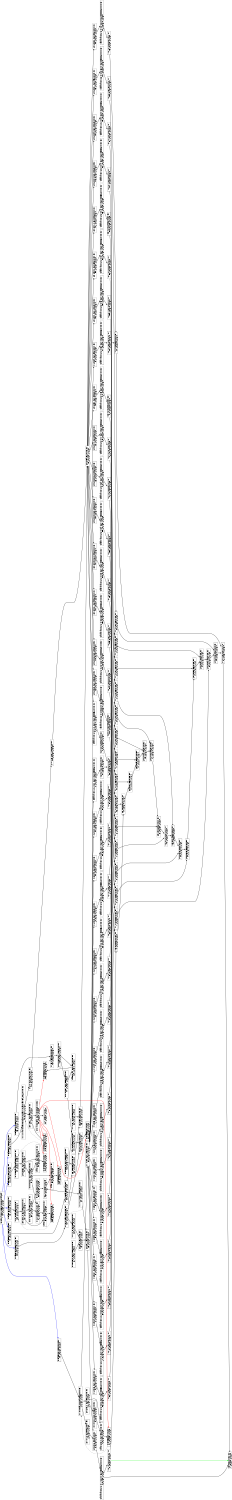 digraph Region_18 {
	graph [ nslimit = "1000.0",
	orientation = landscape,
		center = true,
	page = "8.5,11",
	compound=true,
	size = "10,7.5" ] ;
"Op_172" [ fontname = "Helvetica" shape = box, label = " LOOPSTART C=0x0BB=for.cond30.preheader,
172, ASAP=-1, ALAP=-1"]
"Op_0" [ fontname = "Helvetica" shape = box, label = " phi tmp_cse_var_6.0396 BB=for.body32,
0, ASAP=-1, ALAP=-1"]
"Op_1" [ fontname = "Helvetica" shape = box, label = " add add241  C=0x1BB=for.body32,
1, ASAP=-1, ALAP=-1"]
"Op_2" [ fontname = "Helvetica" shape = box, label = " select .add241  C=0x0BB=for.body32,
2, ASAP=-1, ALAP=-1"]
"Op_3" [ fontname = "Helvetica" shape = box, label = " icmp cmp242  C=0x30BB=for.body32,
3, ASAP=-1, ALAP=-1"]
"Op_4" [ fontname = "Helvetica" shape = box, label = " ashr shr45  C=0x3BB=for.body32,
4, ASAP=-1, ALAP=-1"]
"Op_5" [ fontname = "Helvetica" shape = box, label = " add add46 BB=for.body32,
5, ASAP=-1, ALAP=-1"]
"Op_6" [ fontname = "Helvetica" shape = box, label = " getelementptr arrayidx47  C=0x0 C=0xffffffffBB=for.body32,
6, ASAP=-1, ALAP=-1"]
"Op_7" [ fontname = "Helvetica" shape = box, label = " store  BB=for.body32,
7, ASAP=-1, ALAP=-1"]
"Op_8" [ fontname = "Helvetica" shape = box, label = " load manupa2 BB=for.body32,
8, ASAP=-1, ALAP=-1"]
"Op_9" [ fontname = "Helvetica" shape = box, label = " add add53 BB=for.body32,
9, ASAP=-1, ALAP=-1"]
"Op_10" [ fontname = "Helvetica" shape = box, label = " add add65 BB=for.body32,
10, ASAP=-1, ALAP=-1"]
"Op_11" [ fontname = "Helvetica" shape = box, label = " add add77 BB=for.body32,
11, ASAP=-1, ALAP=-1"]
"Op_12" [ fontname = "Helvetica" shape = box, label = " add add89 BB=for.body32,
12, ASAP=-1, ALAP=-1"]
"Op_13" [ fontname = "Helvetica" shape = box, label = " add add101 BB=for.body32,
13, ASAP=-1, ALAP=-1"]
"Op_14" [ fontname = "Helvetica" shape = box, label = " add add113 BB=for.body32,
14, ASAP=-1, ALAP=-1"]
"Op_15" [ fontname = "Helvetica" shape = box, label = " add add125 BB=for.body32,
15, ASAP=-1, ALAP=-1"]
"Op_16" [ fontname = "Helvetica" shape = box, label = " add add137 BB=for.body32,
16, ASAP=-1, ALAP=-1"]
"Op_17" [ fontname = "Helvetica" shape = box, label = " add add149 BB=for.body32,
17, ASAP=-1, ALAP=-1"]
"Op_18" [ fontname = "Helvetica" shape = box, label = " add add161 BB=for.body32,
18, ASAP=-1, ALAP=-1"]
"Op_19" [ fontname = "Helvetica" shape = box, label = " add add173 BB=for.body32,
19, ASAP=-1, ALAP=-1"]
"Op_20" [ fontname = "Helvetica" shape = box, label = " add add185 BB=for.body32,
20, ASAP=-1, ALAP=-1"]
"Op_21" [ fontname = "Helvetica" shape = box, label = " add add197 BB=for.body32,
21, ASAP=-1, ALAP=-1"]
"Op_22" [ fontname = "Helvetica" shape = box, label = " add add209 BB=for.body32,
22, ASAP=-1, ALAP=-1"]
"Op_23" [ fontname = "Helvetica" shape = box, label = " add add221 BB=for.body32,
23, ASAP=-1, ALAP=-1"]
"Op_24" [ fontname = "Helvetica" shape = box, label = " add add233 BB=for.body32,
24, ASAP=-1, ALAP=-1"]
"Op_34" [ fontname = "Helvetica" shape = box, label = " or add205  C=0xdBB=for.body32,
34, ASAP=-1, ALAP=-1"]
"Op_25" [ fontname = "Helvetica" shape = box, label = " shl mul33  C=0x4BB=for.body32,
25, ASAP=-1, ALAP=-1"]
"Op_26" [ fontname = "Helvetica" shape = box, label = " or add229  C=0xfBB=for.body32,
26, ASAP=-1, ALAP=-1"]
"Op_27" [ fontname = "Helvetica" shape = box, label = " getelementptr arrayidx230  C=0x0 C=0xffffffffBB=for.body32,
27, ASAP=-1, ALAP=-1"]
"Op_28" [ fontname = "Helvetica" shape = box, label = " load manupa34 BB=for.body32,
28, ASAP=-1, ALAP=-1"]
"Op_29" [ fontname = "Helvetica" shape = box, label = " mul mul232 BB=for.body32,
29, ASAP=-1, ALAP=-1"]
"Op_30" [ fontname = "Helvetica" shape = box, label = " or add217  C=0xeBB=for.body32,
30, ASAP=-1, ALAP=-1"]
"Op_31" [ fontname = "Helvetica" shape = box, label = " getelementptr arrayidx218  C=0x0 C=0xffffffffBB=for.body32,
31, ASAP=-1, ALAP=-1"]
"Op_32" [ fontname = "Helvetica" shape = box, label = " load manupa32 BB=for.body32,
32, ASAP=-1, ALAP=-1"]
"Op_33" [ fontname = "Helvetica" shape = box, label = " mul mul220 BB=for.body32,
33, ASAP=-1, ALAP=-1"]
"Op_58" [ fontname = "Helvetica" shape = box, label = " or add133  C=0x7BB=for.body32,
58, ASAP=-1, ALAP=-1"]
"Op_59" [ fontname = "Helvetica" shape = box, label = " getelementptr arrayidx134  C=0x0 C=0xffffffffBB=for.body32,
59, ASAP=-1, ALAP=-1"]
"Op_60" [ fontname = "Helvetica" shape = box, label = " load manupa18 BB=for.body32,
60, ASAP=-1, ALAP=-1"]
"Op_35" [ fontname = "Helvetica" shape = box, label = " getelementptr arrayidx206  C=0x0 C=0xffffffffBB=for.body32,
35, ASAP=-1, ALAP=-1"]
"Op_36" [ fontname = "Helvetica" shape = box, label = " load manupa30 BB=for.body32,
36, ASAP=-1, ALAP=-1"]
"Op_37" [ fontname = "Helvetica" shape = box, label = " mul mul208 BB=for.body32,
37, ASAP=-1, ALAP=-1"]
"Op_38" [ fontname = "Helvetica" shape = box, label = " or add193  C=0xcBB=for.body32,
38, ASAP=-1, ALAP=-1"]
"Op_39" [ fontname = "Helvetica" shape = box, label = " getelementptr arrayidx194  C=0x0 C=0xffffffffBB=for.body32,
39, ASAP=-1, ALAP=-1"]
"Op_40" [ fontname = "Helvetica" shape = box, label = " load manupa28 BB=for.body32,
40, ASAP=-1, ALAP=-1"]
"Op_41" [ fontname = "Helvetica" shape = box, label = " mul mul196 BB=for.body32,
41, ASAP=-1, ALAP=-1"]
"Op_42" [ fontname = "Helvetica" shape = box, label = " or add181  C=0xbBB=for.body32,
42, ASAP=-1, ALAP=-1"]
"Op_43" [ fontname = "Helvetica" shape = box, label = " getelementptr arrayidx182  C=0x0 C=0xffffffffBB=for.body32,
43, ASAP=-1, ALAP=-1"]
"Op_44" [ fontname = "Helvetica" shape = box, label = " load manupa26 BB=for.body32,
44, ASAP=-1, ALAP=-1"]
"Op_45" [ fontname = "Helvetica" shape = box, label = " mul mul184 BB=for.body32,
45, ASAP=-1, ALAP=-1"]
"Op_46" [ fontname = "Helvetica" shape = box, label = " or add169  C=0xaBB=for.body32,
46, ASAP=-1, ALAP=-1"]
"Op_47" [ fontname = "Helvetica" shape = box, label = " getelementptr arrayidx170  C=0x0 C=0xffffffffBB=for.body32,
47, ASAP=-1, ALAP=-1"]
"Op_48" [ fontname = "Helvetica" shape = box, label = " load manupa24 BB=for.body32,
48, ASAP=-1, ALAP=-1"]
"Op_49" [ fontname = "Helvetica" shape = box, label = " mul mul172 BB=for.body32,
49, ASAP=-1, ALAP=-1"]
"Op_50" [ fontname = "Helvetica" shape = box, label = " or add157  C=0x9BB=for.body32,
50, ASAP=-1, ALAP=-1"]
"Op_51" [ fontname = "Helvetica" shape = box, label = " getelementptr arrayidx158  C=0x0 C=0xffffffffBB=for.body32,
51, ASAP=-1, ALAP=-1"]
"Op_52" [ fontname = "Helvetica" shape = box, label = " load manupa22 BB=for.body32,
52, ASAP=-1, ALAP=-1"]
"Op_53" [ fontname = "Helvetica" shape = box, label = " mul mul160 BB=for.body32,
53, ASAP=-1, ALAP=-1"]
"Op_54" [ fontname = "Helvetica" shape = box, label = " or add145  C=0x8BB=for.body32,
54, ASAP=-1, ALAP=-1"]
"Op_55" [ fontname = "Helvetica" shape = box, label = " getelementptr arrayidx146  C=0x0 C=0xffffffffBB=for.body32,
55, ASAP=-1, ALAP=-1"]
"Op_56" [ fontname = "Helvetica" shape = box, label = " load manupa20 BB=for.body32,
56, ASAP=-1, ALAP=-1"]
"Op_57" [ fontname = "Helvetica" shape = box, label = " mul mul148 BB=for.body32,
57, ASAP=-1, ALAP=-1"]
"Op_115" [ fontname = "Helvetica" shape = box, label = " add add178  C=0xbBB=for.body32,
115, ASAP=-1, ALAP=-1"]
"Op_116" [ fontname = "Helvetica" shape = box, label = " getelementptr arrayidx179  C=0x0 C=0xffffffffBB=for.body32,
116, ASAP=-1, ALAP=-1"]
"Op_117" [ fontname = "Helvetica" shape = box, label = " load manupa25 BB=for.body32,
117, ASAP=-1, ALAP=-1"]
"Op_118" [ fontname = "Helvetica" shape = box, label = " add add166  C=0xaBB=for.body32,
118, ASAP=-1, ALAP=-1"]
"Op_119" [ fontname = "Helvetica" shape = box, label = " getelementptr arrayidx167  C=0x0 C=0xffffffffBB=for.body32,
119, ASAP=-1, ALAP=-1"]
"Op_61" [ fontname = "Helvetica" shape = box, label = " mul mul136 BB=for.body32,
61, ASAP=-1, ALAP=-1"]
"Op_62" [ fontname = "Helvetica" shape = box, label = " or add121  C=0x6BB=for.body32,
62, ASAP=-1, ALAP=-1"]
"Op_63" [ fontname = "Helvetica" shape = box, label = " getelementptr arrayidx122  C=0x0 C=0xffffffffBB=for.body32,
63, ASAP=-1, ALAP=-1"]
"Op_64" [ fontname = "Helvetica" shape = box, label = " load manupa16 BB=for.body32,
64, ASAP=-1, ALAP=-1"]
"Op_65" [ fontname = "Helvetica" shape = box, label = " mul mul124 BB=for.body32,
65, ASAP=-1, ALAP=-1"]
"Op_66" [ fontname = "Helvetica" shape = box, label = " or add109  C=0x5BB=for.body32,
66, ASAP=-1, ALAP=-1"]
"Op_67" [ fontname = "Helvetica" shape = box, label = " getelementptr arrayidx110  C=0x0 C=0xffffffffBB=for.body32,
67, ASAP=-1, ALAP=-1"]
"Op_68" [ fontname = "Helvetica" shape = box, label = " load manupa14 BB=for.body32,
68, ASAP=-1, ALAP=-1"]
"Op_69" [ fontname = "Helvetica" shape = box, label = " mul mul112 BB=for.body32,
69, ASAP=-1, ALAP=-1"]
"Op_70" [ fontname = "Helvetica" shape = box, label = " or add97  C=0x4BB=for.body32,
70, ASAP=-1, ALAP=-1"]
"Op_71" [ fontname = "Helvetica" shape = box, label = " getelementptr arrayidx98  C=0x0 C=0xffffffffBB=for.body32,
71, ASAP=-1, ALAP=-1"]
"Op_72" [ fontname = "Helvetica" shape = box, label = " load manupa12 BB=for.body32,
72, ASAP=-1, ALAP=-1"]
"Op_73" [ fontname = "Helvetica" shape = box, label = " mul mul100 BB=for.body32,
73, ASAP=-1, ALAP=-1"]
"Op_74" [ fontname = "Helvetica" shape = box, label = " or add85  C=0x3BB=for.body32,
74, ASAP=-1, ALAP=-1"]
"Op_75" [ fontname = "Helvetica" shape = box, label = " getelementptr arrayidx86  C=0x0 C=0xffffffffBB=for.body32,
75, ASAP=-1, ALAP=-1"]
"Op_76" [ fontname = "Helvetica" shape = box, label = " load manupa10 BB=for.body32,
76, ASAP=-1, ALAP=-1"]
"Op_77" [ fontname = "Helvetica" shape = box, label = " mul mul88 BB=for.body32,
77, ASAP=-1, ALAP=-1"]
"Op_78" [ fontname = "Helvetica" shape = box, label = " or add73  C=0x2BB=for.body32,
78, ASAP=-1, ALAP=-1"]
"Op_79" [ fontname = "Helvetica" shape = box, label = " getelementptr arrayidx74  C=0x0 C=0xffffffffBB=for.body32,
79, ASAP=-1, ALAP=-1"]
"Op_80" [ fontname = "Helvetica" shape = box, label = " load manupa8 BB=for.body32,
80, ASAP=-1, ALAP=-1"]
"Op_81" [ fontname = "Helvetica" shape = box, label = " mul mul76 BB=for.body32,
81, ASAP=-1, ALAP=-1"]
"Op_82" [ fontname = "Helvetica" shape = box, label = " or add61  C=0x1BB=for.body32,
82, ASAP=-1, ALAP=-1"]
"Op_83" [ fontname = "Helvetica" shape = box, label = " getelementptr arrayidx62  C=0x0 C=0xffffffffBB=for.body32,
83, ASAP=-1, ALAP=-1"]
"Op_84" [ fontname = "Helvetica" shape = box, label = " load manupa6 BB=for.body32,
84, ASAP=-1, ALAP=-1"]
"Op_85" [ fontname = "Helvetica" shape = box, label = " mul mul64 BB=for.body32,
85, ASAP=-1, ALAP=-1"]
"Op_86" [ fontname = "Helvetica" shape = box, label = " getelementptr arrayidx50  C=0x0 C=0xffffffffBB=for.body32,
86, ASAP=-1, ALAP=-1"]
"Op_87" [ fontname = "Helvetica" shape = box, label = " load manupa4 BB=for.body32,
87, ASAP=-1, ALAP=-1"]
"Op_88" [ fontname = "Helvetica" shape = box, label = " mul mul52 BB=for.body32,
88, ASAP=-1, ALAP=-1"]
"Op_89" [ fontname = "Helvetica" shape = box, label = " phi tmp_cse_var_5.0395 BB=for.body32,
89, ASAP=-1, ALAP=-1"]
"Op_90" [ fontname = "Helvetica" shape = box, label = " add add256  C=0x1BB=for.body32,
90, ASAP=-1, ALAP=-1"]
"Op_91" [ fontname = "Helvetica" shape = box, label = " select .add256  C=0x0BB=for.body32,
91, ASAP=-1, ALAP=-1"]
"Op_92" [ fontname = "Helvetica" shape = box, label = " icmp cmp257  C=0xf0BB=for.body32,
92, ASAP=-1, ALAP=-1"]
"Op_93" [ fontname = "Helvetica" shape = box, label = " select .i_48.1  C=0x0BB=for.body32,
93, ASAP=-1, ALAP=-1"]
"Op_94" [ fontname = "Helvetica" shape = box, label = " or manupa35 BB=for.body32,
94, ASAP=-1, ALAP=-1"]
"Op_95" [ fontname = "Helvetica" shape = box, label = " select .c48.1  C=0x0BB=for.body32,
95, ASAP=-1, ALAP=-1"]
"Op_96" [ fontname = "Helvetica" shape = box, label = " phi w_inner_h_fused_oc_fused_rh_fused_rw_outer_fused.0394 BB=for.body32,
96, ASAP=-1, ALAP=-1"]
"Op_97" [ fontname = "Helvetica" shape = box, label = " add inc264  C=0x1BB=for.body32,
97, ASAP=-1, ALAP=-1"]
"Op_98" [ fontname = "Helvetica" shape = box, label = " icmp exitcond398  C=0x2c10BB=for.body32,
98, ASAP=-1, ALAP=-1"]
"Op_99" [ fontname = "Helvetica" shape = box, label = " br  BB=for.body32,
99, ASAP=-1, ALAP=-1"]
"Op_100" [ fontname = "Helvetica" shape = box, label = " shl and  C=0x4BB=for.body32,
100, ASAP=-1, ALAP=-1"]
"Op_101" [ fontname = "Helvetica" shape = box, label = " and mul37  C=0x70BB=for.body32,
101, ASAP=-1, ALAP=-1"]
"Op_102" [ fontname = "Helvetica" shape = box, label = " add add39 BB=for.body32,
102, ASAP=-1, ALAP=-1"]
"Op_103" [ fontname = "Helvetica" shape = box, label = " add add226  C=0xfBB=for.body32,
103, ASAP=-1, ALAP=-1"]
"Op_104" [ fontname = "Helvetica" shape = box, label = " getelementptr arrayidx227  C=0x0 C=0xffffffffBB=for.body32,
104, ASAP=-1, ALAP=-1"]
"Op_105" [ fontname = "Helvetica" shape = box, label = " load manupa33 BB=for.body32,
105, ASAP=-1, ALAP=-1"]
"Op_106" [ fontname = "Helvetica" shape = box, label = " add add214  C=0xeBB=for.body32,
106, ASAP=-1, ALAP=-1"]
"Op_107" [ fontname = "Helvetica" shape = box, label = " getelementptr arrayidx215  C=0x0 C=0xffffffffBB=for.body32,
107, ASAP=-1, ALAP=-1"]
"Op_108" [ fontname = "Helvetica" shape = box, label = " load manupa31 BB=for.body32,
108, ASAP=-1, ALAP=-1"]
"Op_109" [ fontname = "Helvetica" shape = box, label = " add add202  C=0xdBB=for.body32,
109, ASAP=-1, ALAP=-1"]
"Op_110" [ fontname = "Helvetica" shape = box, label = " getelementptr arrayidx203  C=0x0 C=0xffffffffBB=for.body32,
110, ASAP=-1, ALAP=-1"]
"Op_111" [ fontname = "Helvetica" shape = box, label = " load manupa29 BB=for.body32,
111, ASAP=-1, ALAP=-1"]
"Op_112" [ fontname = "Helvetica" shape = box, label = " add add190  C=0xcBB=for.body32,
112, ASAP=-1, ALAP=-1"]
"Op_113" [ fontname = "Helvetica" shape = box, label = " getelementptr arrayidx191  C=0x0 C=0xffffffffBB=for.body32,
113, ASAP=-1, ALAP=-1"]
"Op_114" [ fontname = "Helvetica" shape = box, label = " load manupa27 BB=for.body32,
114, ASAP=-1, ALAP=-1"]
"Op_120" [ fontname = "Helvetica" shape = box, label = " load manupa23 BB=for.body32,
120, ASAP=-1, ALAP=-1"]
"Op_121" [ fontname = "Helvetica" shape = box, label = " add add154  C=0x9BB=for.body32,
121, ASAP=-1, ALAP=-1"]
"Op_122" [ fontname = "Helvetica" shape = box, label = " getelementptr arrayidx155  C=0x0 C=0xffffffffBB=for.body32,
122, ASAP=-1, ALAP=-1"]
"Op_123" [ fontname = "Helvetica" shape = box, label = " load manupa21 BB=for.body32,
123, ASAP=-1, ALAP=-1"]
"Op_124" [ fontname = "Helvetica" shape = box, label = " add add142  C=0x8BB=for.body32,
124, ASAP=-1, ALAP=-1"]
"Op_125" [ fontname = "Helvetica" shape = box, label = " getelementptr arrayidx143  C=0x0 C=0xffffffffBB=for.body32,
125, ASAP=-1, ALAP=-1"]
"Op_126" [ fontname = "Helvetica" shape = box, label = " load manupa19 BB=for.body32,
126, ASAP=-1, ALAP=-1"]
"Op_127" [ fontname = "Helvetica" shape = box, label = " add add130  C=0x7BB=for.body32,
127, ASAP=-1, ALAP=-1"]
"Op_128" [ fontname = "Helvetica" shape = box, label = " getelementptr arrayidx131  C=0x0 C=0xffffffffBB=for.body32,
128, ASAP=-1, ALAP=-1"]
"Op_129" [ fontname = "Helvetica" shape = box, label = " load manupa17 BB=for.body32,
129, ASAP=-1, ALAP=-1"]
"Op_130" [ fontname = "Helvetica" shape = box, label = " add add118  C=0x6BB=for.body32,
130, ASAP=-1, ALAP=-1"]
"Op_131" [ fontname = "Helvetica" shape = box, label = " getelementptr arrayidx119  C=0x0 C=0xffffffffBB=for.body32,
131, ASAP=-1, ALAP=-1"]
"Op_132" [ fontname = "Helvetica" shape = box, label = " load manupa15 BB=for.body32,
132, ASAP=-1, ALAP=-1"]
"Op_133" [ fontname = "Helvetica" shape = box, label = " add add106  C=0x5BB=for.body32,
133, ASAP=-1, ALAP=-1"]
"Op_134" [ fontname = "Helvetica" shape = box, label = " getelementptr arrayidx107  C=0x0 C=0xffffffffBB=for.body32,
134, ASAP=-1, ALAP=-1"]
"Op_135" [ fontname = "Helvetica" shape = box, label = " load manupa13 BB=for.body32,
135, ASAP=-1, ALAP=-1"]
"Op_136" [ fontname = "Helvetica" shape = box, label = " add add94  C=0x4BB=for.body32,
136, ASAP=-1, ALAP=-1"]
"Op_137" [ fontname = "Helvetica" shape = box, label = " getelementptr arrayidx95  C=0x0 C=0xffffffffBB=for.body32,
137, ASAP=-1, ALAP=-1"]
"Op_138" [ fontname = "Helvetica" shape = box, label = " load manupa11 BB=for.body32,
138, ASAP=-1, ALAP=-1"]
"Op_139" [ fontname = "Helvetica" shape = box, label = " add add82  C=0x3BB=for.body32,
139, ASAP=-1, ALAP=-1"]
"Op_140" [ fontname = "Helvetica" shape = box, label = " getelementptr arrayidx83  C=0x0 C=0xffffffffBB=for.body32,
140, ASAP=-1, ALAP=-1"]
"Op_141" [ fontname = "Helvetica" shape = box, label = " load manupa9 BB=for.body32,
141, ASAP=-1, ALAP=-1"]
"Op_142" [ fontname = "Helvetica" shape = box, label = " add add70  C=0x2BB=for.body32,
142, ASAP=-1, ALAP=-1"]
"Op_143" [ fontname = "Helvetica" shape = box, label = " getelementptr arrayidx71  C=0x0 C=0xffffffffBB=for.body32,
143, ASAP=-1, ALAP=-1"]
"Op_144" [ fontname = "Helvetica" shape = box, label = " load manupa7 BB=for.body32,
144, ASAP=-1, ALAP=-1"]
"Op_145" [ fontname = "Helvetica" shape = box, label = " add add58  C=0x1BB=for.body32,
145, ASAP=-1, ALAP=-1"]
"Op_146" [ fontname = "Helvetica" shape = box, label = " getelementptr arrayidx59  C=0x0 C=0xffffffffBB=for.body32,
146, ASAP=-1, ALAP=-1"]
"Op_147" [ fontname = "Helvetica" shape = box, label = " load manupa5 BB=for.body32,
147, ASAP=-1, ALAP=-1"]
"Op_148" [ fontname = "Helvetica" shape = box, label = " getelementptr arrayidx48  C=0x0 C=0xffffffffBB=for.body32,
148, ASAP=-1, ALAP=-1"]
"Op_149" [ fontname = "Helvetica" shape = box, label = " load manupa3 BB=for.body32,
149, ASAP=-1, ALAP=-1"]
"Op_150" [ fontname = "Helvetica" shape = box, label = " phi i_48.0393 BB=for.body32,
150, ASAP=-1, ALAP=-1"]
"Op_151" [ fontname = "Helvetica" shape = box, label = " add i_48.1 BB=for.body32,
151, ASAP=-1, ALAP=-1"]
"Op_152" [ fontname = "Helvetica" shape = box, label = " mul mul40  C=0x468BB=for.body32,
152, ASAP=-1, ALAP=-1"]
"Op_153" [ fontname = "Helvetica" shape = box, label = " add add44 BB=for.body32,
153, ASAP=-1, ALAP=-1"]
"Op_154" [ fontname = "Helvetica" shape = box, label = " mul mul34  C=0x13bBB=for.body32,
154, ASAP=-1, ALAP=-1"]
"Op_155" [ fontname = "Helvetica" shape = box, label = " add add38 BB=for.body32,
155, ASAP=-1, ALAP=-1"]
"Op_156" [ fontname = "Helvetica" shape = box, label = " phi c48.0392 BB=for.body32,
156, ASAP=-1, ALAP=-1"]
"Op_157" [ fontname = "Helvetica" shape = box, label = " add add248  C=0x1BB=for.body32,
157, ASAP=-1, ALAP=-1"]
"Op_158" [ fontname = "Helvetica" shape = box, label = " icmp cmp249  C=0x30BB=for.body32,
158, ASAP=-1, ALAP=-1"]
"Op_159" [ fontname = "Helvetica" shape = box, label = " zext inc252 BB=for.body32,
159, ASAP=-1, ALAP=-1"]
"Op_160" [ fontname = "Helvetica" shape = box, label = " phi i_240.0391 BB=for.body32,
160, ASAP=-1, ALAP=-1"]
"Op_161" [ fontname = "Helvetica" shape = box, label = " add i_240.1 BB=for.body32,
161, ASAP=-1, ALAP=-1"]
"Op_162" [ fontname = "Helvetica" shape = box, label = " mul mul43  C=0x6BB=for.body32,
162, ASAP=-1, ALAP=-1"]
"Op_163" [ fontname = "Helvetica" shape = box, label = " add add42 BB=for.body32,
163, ASAP=-1, ALAP=-1"]
"Op_164" [ fontname = "Helvetica" shape = box, label = " OutLoopLOAD C=0x-1BB=for.body32,
164, ASAP=-1, ALAP=-1"]
"Op_165" [ fontname = "Helvetica" shape = box, label = " add add36 BB=for.body32,
165, ASAP=-1, ALAP=-1"]
"Op_166" [ fontname = "Helvetica" shape = box, label = " OutLoopLOAD C=0x-1BB=for.body32,
166, ASAP=-1, ALAP=-1"]
"Op_167" [ fontname = "Helvetica" shape = box, label = " phi c240.0390 BB=for.body32,
167, ASAP=-1, ALAP=-1"]
"Op_168" [ fontname = "Helvetica" shape = box, label = " add add236  C=0x1BB=for.body32,
168, ASAP=-1, ALAP=-1"]
"Op_169" [ fontname = "Helvetica" shape = box, label = " select c240.1  C=0x0BB=for.body32,
169, ASAP=-1, ALAP=-1"]
"Op_170" [ fontname = "Helvetica" shape = box, label = " icmp cmp237  C=0xf0BB=for.body32,
170, ASAP=-1, ALAP=-1"]
"Op_171" [ fontname = "Helvetica" shape = box, label = " zext inc239 BB=for.body32,
171, ASAP=-1, ALAP=-1"]
"Op_180" [ fontname = "Helvetica" shape = box, label = " CMERGEBB=for.body32,
180, ASAP=-1, ALAP=-1"]
"Op_181" [ fontname = "Helvetica" shape = box, label = " CMERGE C=0x0BB=for.body32,
181, ASAP=-1, ALAP=-1"]
"Op_182" [ fontname = "Helvetica" shape = box, label = " CMERGEBB=for.body32,
182, ASAP=-1, ALAP=-1"]
"Op_183" [ fontname = "Helvetica" shape = box, label = " CMERGE C=0x0BB=for.body32,
183, ASAP=-1, ALAP=-1"]
"Op_173" [ fontname = "Helvetica" shape = box, label = " CMERGE C=0x0BB=for.body32,
173, ASAP=-1, ALAP=-1"]
"Op_174" [ fontname = "Helvetica" shape = box, label = " CMERGEBB=for.body32,
174, ASAP=-1, ALAP=-1"]
"Op_175" [ fontname = "Helvetica" shape = box, label = " CMERGE C=0x0BB=for.body32,
175, ASAP=-1, ALAP=-1"]
"Op_176" [ fontname = "Helvetica" shape = box, label = " CMERGEBB=for.body32,
176, ASAP=-1, ALAP=-1"]
"Op_177" [ fontname = "Helvetica" shape = box, label = " CMERGE C=0x0BB=for.body32,
177, ASAP=-1, ALAP=-1"]
"Op_178" [ fontname = "Helvetica" shape = box, label = " CMERGEBB=for.body32,
178, ASAP=-1, ALAP=-1"]
"Op_179" [ fontname = "Helvetica" shape = box, label = " CMERGE C=0x0BB=for.body32,
179, ASAP=-1, ALAP=-1"]
"Op_184" [ fontname = "Helvetica" shape = box, label = " CMERGEBB=for.body32,
184, ASAP=-1, ALAP=-1"]
"Op_185" [ fontname = "Helvetica" shape = box, label = " CMERGE C=0x0BB=for.body32,
185, ASAP=-1, ALAP=-1"]
"Op_186" [ fontname = "Helvetica" shape = box, label = " CMERGEBB=for.body32,
186, ASAP=-1, ALAP=-1"]
"Op_0" -> "Op_1" [style = bold, color = black];
"Op_0" -> "Op_4" [style = bold, color = black];
"Op_0" -> "Op_25" [style = bold, color = black];
"Op_1" -> "Op_2" [style = bold, color = black];
"Op_1" -> "Op_3" [style = bold, color = black];
"Op_2" -> "Op_174" [style = bold, color = black];
"Op_3" -> "Op_2" [style = bold, color = black];
"Op_4" -> "Op_5" [style = bold, color = black];
"Op_5" -> "Op_6" [style = bold, color = black];
"Op_6" -> "Op_7" [style = bold, color = black];
"Op_6" -> "Op_8" [style = bold, color = black];
"Op_8" -> "Op_9" [style = bold, color = black];
"Op_8" -> "Op_7"[style = bold, color = green];
"Op_9" -> "Op_10" [style = bold, color = black];
"Op_10" -> "Op_11" [style = bold, color = black];
"Op_11" -> "Op_12" [style = bold, color = black];
"Op_12" -> "Op_13" [style = bold, color = black];
"Op_13" -> "Op_14" [style = bold, color = black];
"Op_14" -> "Op_15" [style = bold, color = black];
"Op_15" -> "Op_16" [style = bold, color = black];
"Op_16" -> "Op_17" [style = bold, color = black];
"Op_17" -> "Op_18" [style = bold, color = black];
"Op_18" -> "Op_19" [style = bold, color = black];
"Op_19" -> "Op_20" [style = bold, color = black];
"Op_20" -> "Op_21" [style = bold, color = black];
"Op_21" -> "Op_22" [style = bold, color = black];
"Op_22" -> "Op_23" [style = bold, color = black];
"Op_23" -> "Op_24" [style = bold, color = black];
"Op_24" -> "Op_7" [style = bold, color = black];
"Op_25" -> "Op_26" [style = bold, color = black];
"Op_25" -> "Op_30" [style = bold, color = black];
"Op_25" -> "Op_34" [style = bold, color = black];
"Op_25" -> "Op_38" [style = bold, color = black];
"Op_25" -> "Op_42" [style = bold, color = black];
"Op_25" -> "Op_46" [style = bold, color = black];
"Op_25" -> "Op_50" [style = bold, color = black];
"Op_25" -> "Op_54" [style = bold, color = black];
"Op_25" -> "Op_58" [style = bold, color = black];
"Op_25" -> "Op_62" [style = bold, color = black];
"Op_25" -> "Op_66" [style = bold, color = black];
"Op_25" -> "Op_70" [style = bold, color = black];
"Op_25" -> "Op_74" [style = bold, color = black];
"Op_25" -> "Op_78" [style = bold, color = black];
"Op_25" -> "Op_82" [style = bold, color = black];
"Op_25" -> "Op_86" [style = bold, color = black];
"Op_26" -> "Op_27" [style = bold, color = black];
"Op_27" -> "Op_28" [style = bold, color = black];
"Op_28" -> "Op_29" [style = bold, color = black];
"Op_29" -> "Op_24" [style = bold, color = black];
"Op_30" -> "Op_31" [style = bold, color = black];
"Op_31" -> "Op_32" [style = bold, color = black];
"Op_32" -> "Op_33" [style = bold, color = black];
"Op_33" -> "Op_23" [style = bold, color = black];
"Op_34" -> "Op_35" [style = bold, color = black];
"Op_35" -> "Op_36" [style = bold, color = black];
"Op_36" -> "Op_37" [style = bold, color = black];
"Op_37" -> "Op_22" [style = bold, color = black];
"Op_38" -> "Op_39" [style = bold, color = black];
"Op_39" -> "Op_40" [style = bold, color = black];
"Op_40" -> "Op_41" [style = bold, color = black];
"Op_41" -> "Op_21" [style = bold, color = black];
"Op_42" -> "Op_43" [style = bold, color = black];
"Op_43" -> "Op_44" [style = bold, color = black];
"Op_44" -> "Op_45" [style = bold, color = black];
"Op_45" -> "Op_20" [style = bold, color = black];
"Op_46" -> "Op_47" [style = bold, color = black];
"Op_47" -> "Op_48" [style = bold, color = black];
"Op_48" -> "Op_49" [style = bold, color = black];
"Op_49" -> "Op_19" [style = bold, color = black];
"Op_50" -> "Op_51" [style = bold, color = black];
"Op_51" -> "Op_52" [style = bold, color = black];
"Op_52" -> "Op_53" [style = bold, color = black];
"Op_53" -> "Op_18" [style = bold, color = black];
"Op_54" -> "Op_55" [style = bold, color = black];
"Op_55" -> "Op_56" [style = bold, color = black];
"Op_56" -> "Op_57" [style = bold, color = black];
"Op_57" -> "Op_17" [style = bold, color = black];
"Op_58" -> "Op_59" [style = bold, color = black];
"Op_59" -> "Op_60" [style = bold, color = black];
"Op_60" -> "Op_61" [style = bold, color = black];
"Op_61" -> "Op_16" [style = bold, color = black];
"Op_62" -> "Op_63" [style = bold, color = black];
"Op_63" -> "Op_64" [style = bold, color = black];
"Op_64" -> "Op_65" [style = bold, color = black];
"Op_65" -> "Op_15" [style = bold, color = black];
"Op_66" -> "Op_67" [style = bold, color = black];
"Op_67" -> "Op_68" [style = bold, color = black];
"Op_68" -> "Op_69" [style = bold, color = black];
"Op_69" -> "Op_14" [style = bold, color = black];
"Op_70" -> "Op_71" [style = bold, color = black];
"Op_71" -> "Op_72" [style = bold, color = black];
"Op_72" -> "Op_73" [style = bold, color = black];
"Op_73" -> "Op_13" [style = bold, color = black];
"Op_74" -> "Op_75" [style = bold, color = black];
"Op_75" -> "Op_76" [style = bold, color = black];
"Op_76" -> "Op_77" [style = bold, color = black];
"Op_77" -> "Op_12" [style = bold, color = black];
"Op_78" -> "Op_79" [style = bold, color = black];
"Op_79" -> "Op_80" [style = bold, color = black];
"Op_80" -> "Op_81" [style = bold, color = black];
"Op_81" -> "Op_11" [style = bold, color = black];
"Op_82" -> "Op_83" [style = bold, color = black];
"Op_83" -> "Op_84" [style = bold, color = black];
"Op_84" -> "Op_85" [style = bold, color = black];
"Op_85" -> "Op_10" [style = bold, color = black];
"Op_86" -> "Op_87" [style = bold, color = black];
"Op_87" -> "Op_88" [style = bold, color = black];
"Op_88" -> "Op_9" [style = bold, color = black];
"Op_89" -> "Op_90" [style = bold, color = black];
"Op_90" -> "Op_91" [style = bold, color = black];
"Op_90" -> "Op_92" [style = bold, color = black];
"Op_91" -> "Op_176" [style = bold, color = black];
"Op_92" -> "Op_91" [style = bold, color = black];
"Op_92" -> "Op_93" [style = bold, color = black];
"Op_92" -> "Op_94" [style = bold, color = black];
"Op_93" -> "Op_180" [style = bold, color = black];
"Op_94" -> "Op_95" [style = bold, color = black];
"Op_95" -> "Op_182" [style = bold, color = black];
"Op_96" -> "Op_97" [style = bold, color = black];
"Op_96" -> "Op_100" [style = bold, color = black];
"Op_97" -> "Op_98" [style = bold, color = black];
"Op_97" -> "Op_178" [style = bold, color = black];
"Op_98" -> "Op_99" [style = bold, color = black];
"Op_98" -> "Op_174" [style = bold, color = red];
"Op_98" -> "Op_176" [style = bold, color = red];
"Op_98" -> "Op_178" [style = bold, color = red];
"Op_98" -> "Op_180" [style = bold, color = red];
"Op_98" -> "Op_182" [style = bold, color = red];
"Op_98" -> "Op_184" [style = bold, color = red];
"Op_98" -> "Op_186" [style = bold, color = red];
"Op_100" -> "Op_101" [style = bold, color = black];
"Op_101" -> "Op_102" [style = bold, color = black];
"Op_102" -> "Op_103" [style = bold, color = black];
"Op_102" -> "Op_106" [style = bold, color = black];
"Op_102" -> "Op_109" [style = bold, color = black];
"Op_102" -> "Op_112" [style = bold, color = black];
"Op_102" -> "Op_115" [style = bold, color = black];
"Op_102" -> "Op_118" [style = bold, color = black];
"Op_102" -> "Op_121" [style = bold, color = black];
"Op_102" -> "Op_124" [style = bold, color = black];
"Op_102" -> "Op_127" [style = bold, color = black];
"Op_102" -> "Op_130" [style = bold, color = black];
"Op_102" -> "Op_133" [style = bold, color = black];
"Op_102" -> "Op_136" [style = bold, color = black];
"Op_102" -> "Op_139" [style = bold, color = black];
"Op_102" -> "Op_142" [style = bold, color = black];
"Op_102" -> "Op_145" [style = bold, color = black];
"Op_102" -> "Op_148" [style = bold, color = black];
"Op_103" -> "Op_104" [style = bold, color = black];
"Op_104" -> "Op_105" [style = bold, color = black];
"Op_105" -> "Op_29" [style = bold, color = black];
"Op_106" -> "Op_107" [style = bold, color = black];
"Op_107" -> "Op_108" [style = bold, color = black];
"Op_108" -> "Op_33" [style = bold, color = black];
"Op_109" -> "Op_110" [style = bold, color = black];
"Op_110" -> "Op_111" [style = bold, color = black];
"Op_111" -> "Op_37" [style = bold, color = black];
"Op_112" -> "Op_113" [style = bold, color = black];
"Op_113" -> "Op_114" [style = bold, color = black];
"Op_114" -> "Op_41" [style = bold, color = black];
"Op_115" -> "Op_116" [style = bold, color = black];
"Op_116" -> "Op_117" [style = bold, color = black];
"Op_117" -> "Op_45" [style = bold, color = black];
"Op_118" -> "Op_119" [style = bold, color = black];
"Op_119" -> "Op_120" [style = bold, color = black];
"Op_120" -> "Op_49" [style = bold, color = black];
"Op_121" -> "Op_122" [style = bold, color = black];
"Op_122" -> "Op_123" [style = bold, color = black];
"Op_123" -> "Op_53" [style = bold, color = black];
"Op_124" -> "Op_125" [style = bold, color = black];
"Op_125" -> "Op_126" [style = bold, color = black];
"Op_126" -> "Op_57" [style = bold, color = black];
"Op_127" -> "Op_128" [style = bold, color = black];
"Op_128" -> "Op_129" [style = bold, color = black];
"Op_129" -> "Op_61" [style = bold, color = black];
"Op_130" -> "Op_131" [style = bold, color = black];
"Op_131" -> "Op_132" [style = bold, color = black];
"Op_132" -> "Op_65" [style = bold, color = black];
"Op_133" -> "Op_134" [style = bold, color = black];
"Op_134" -> "Op_135" [style = bold, color = black];
"Op_135" -> "Op_69" [style = bold, color = black];
"Op_136" -> "Op_137" [style = bold, color = black];
"Op_137" -> "Op_138" [style = bold, color = black];
"Op_138" -> "Op_73" [style = bold, color = black];
"Op_139" -> "Op_140" [style = bold, color = black];
"Op_140" -> "Op_141" [style = bold, color = black];
"Op_141" -> "Op_77" [style = bold, color = black];
"Op_142" -> "Op_143" [style = bold, color = black];
"Op_143" -> "Op_144" [style = bold, color = black];
"Op_144" -> "Op_81" [style = bold, color = black];
"Op_145" -> "Op_146" [style = bold, color = black];
"Op_146" -> "Op_147" [style = bold, color = black];
"Op_147" -> "Op_85" [style = bold, color = black];
"Op_148" -> "Op_149" [style = bold, color = black];
"Op_149" -> "Op_88" [style = bold, color = black];
"Op_150" -> "Op_151" [style = bold, color = black];
"Op_150" -> "Op_152" [style = bold, color = black];
"Op_150" -> "Op_154" [style = bold, color = black];
"Op_151" -> "Op_93" [style = bold, color = black];
"Op_152" -> "Op_153" [style = bold, color = black];
"Op_153" -> "Op_5" [style = bold, color = black];
"Op_154" -> "Op_155" [style = bold, color = black];
"Op_155" -> "Op_102" [style = bold, color = black];
"Op_156" -> "Op_157" [style = bold, color = black];
"Op_157" -> "Op_95" [style = bold, color = black];
"Op_157" -> "Op_158" [style = bold, color = black];
"Op_158" -> "Op_94" [style = bold, color = black];
"Op_158" -> "Op_159" [style = bold, color = black];
"Op_159" -> "Op_151" [style = bold, color = black];
"Op_160" -> "Op_161" [style = bold, color = black];
"Op_160" -> "Op_162" [style = bold, color = black];
"Op_160" -> "Op_165" [style = bold, color = black];
"Op_161" -> "Op_184" [style = bold, color = black];
"Op_162" -> "Op_163" [style = bold, color = black];
"Op_163" -> "Op_153" [style = bold, color = black];
"Op_164" -> "Op_163" [style = bold, color = black];
"Op_165" -> "Op_155" [style = bold, color = black];
"Op_166" -> "Op_165" [style = bold, color = black];
"Op_167" -> "Op_168" [style = bold, color = black];
"Op_168" -> "Op_169" [style = bold, color = black];
"Op_168" -> "Op_170" [style = bold, color = black];
"Op_169" -> "Op_186" [style = bold, color = black];
"Op_170" -> "Op_171" [style = bold, color = black];
"Op_170" -> "Op_169" [style = bold, color = black];
"Op_171" -> "Op_161" [style = bold, color = black];
"Op_172" -> "Op_173" [style = bold, color = blue];
"Op_172" -> "Op_175" [style = bold, color = blue];
"Op_172" -> "Op_177" [style = bold, color = blue];
"Op_172" -> "Op_179" [style = bold, color = blue];
"Op_172" -> "Op_181" [style = bold, color = blue];
"Op_172" -> "Op_183" [style = bold, color = blue];
"Op_172" -> "Op_185" [style = bold, color = blue];
"Op_173" -> "Op_0" [style = bold, color = black];
"Op_174" -> "Op_0" [style = dashed, color = black];
"Op_175" -> "Op_89" [style = bold, color = black];
"Op_176" -> "Op_89" [style = dashed, color = black];
"Op_177" -> "Op_96" [style = bold, color = black];
"Op_178" -> "Op_96" [style = dashed, color = black];
"Op_179" -> "Op_150" [style = bold, color = black];
"Op_180" -> "Op_150" [style = dashed, color = black];
"Op_181" -> "Op_156" [style = bold, color = black];
"Op_182" -> "Op_156" [style = dashed, color = black];
"Op_183" -> "Op_160" [style = bold, color = black];
"Op_184" -> "Op_160" [style = dashed, color = black];
"Op_185" -> "Op_167" [style = bold, color = black];
"Op_186" -> "Op_167" [style = dashed, color = black];
}
